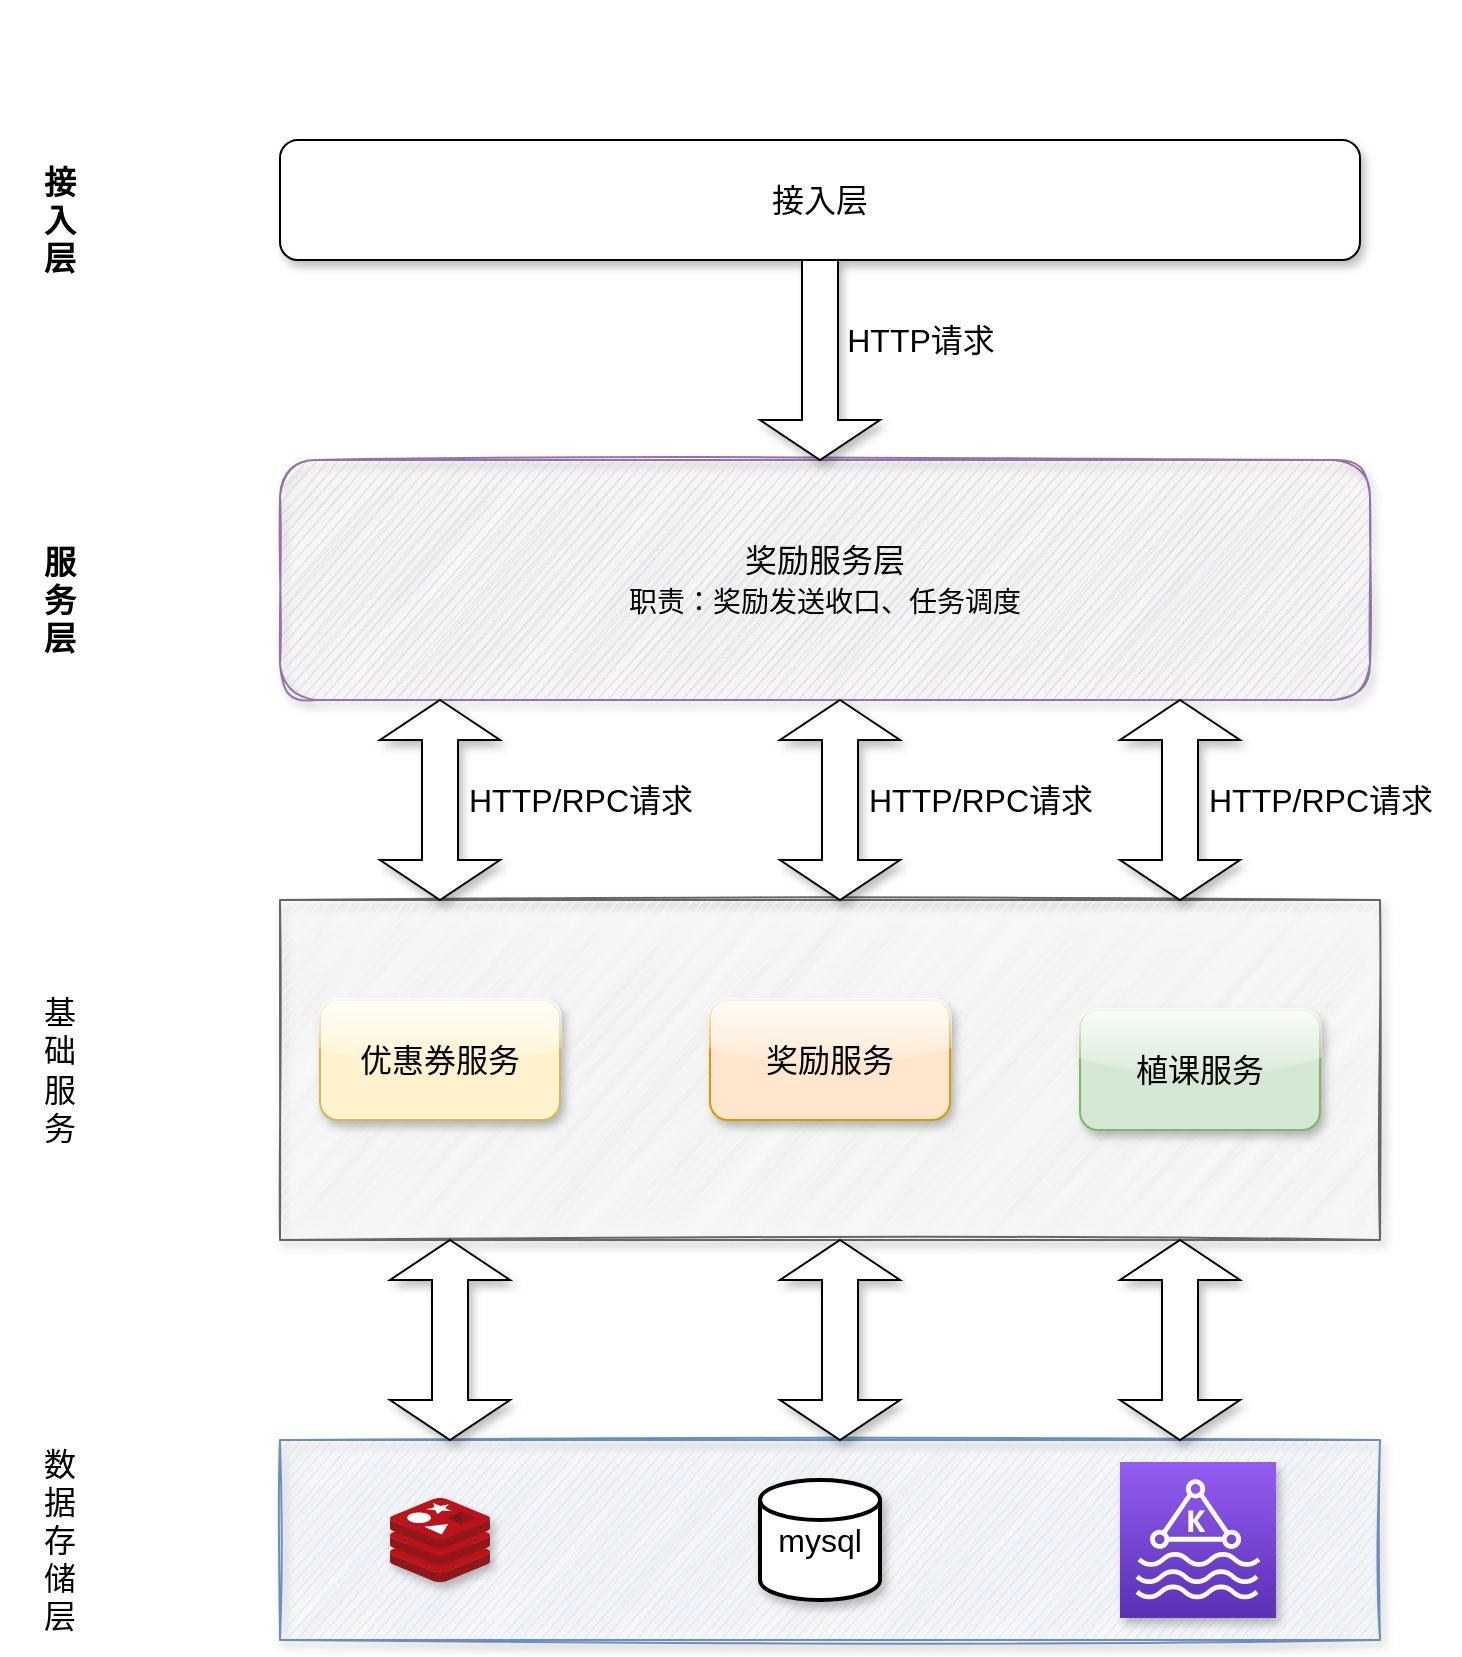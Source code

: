 <mxfile version="20.0.4" type="github">
  <diagram id="yo5G9XUVhXhmjOZbkS3K" name="Page-1">
    <mxGraphModel dx="1298" dy="795" grid="1" gridSize="10" guides="1" tooltips="1" connect="1" arrows="1" fold="1" page="1" pageScale="1" pageWidth="850" pageHeight="1100" math="0" shadow="0">
      <root>
        <mxCell id="0" />
        <mxCell id="1" parent="0" />
        <mxCell id="wol5fg5I5ejQYX7XQ51q-13" value="&lt;font style=&quot;font-size: 16px;&quot;&gt;服&lt;br style=&quot;&quot;&gt;务&lt;br style=&quot;&quot;&gt;层&lt;/font&gt;" style="text;html=1;strokeColor=none;fillColor=none;align=center;verticalAlign=middle;whiteSpace=wrap;rounded=0;fontSize=14;fontStyle=1" vertex="1" parent="1">
          <mxGeometry x="50" y="410" width="60" height="180" as="geometry" />
        </mxCell>
        <mxCell id="wol5fg5I5ejQYX7XQ51q-19" value="&lt;font style=&quot;font-size: 16px;&quot;&gt;接&lt;br style=&quot;&quot;&gt;入&lt;br style=&quot;&quot;&gt;层&lt;/font&gt;" style="text;html=1;strokeColor=none;fillColor=none;align=center;verticalAlign=middle;whiteSpace=wrap;rounded=0;fontSize=14;fontStyle=1" vertex="1" parent="1">
          <mxGeometry x="50" y="200" width="60" height="220" as="geometry" />
        </mxCell>
        <mxCell id="wol5fg5I5ejQYX7XQ51q-20" value="&lt;font style=&quot;font-size: 16px;&quot;&gt;接入层&lt;/font&gt;" style="rounded=1;whiteSpace=wrap;html=1;flipH=0;flipV=1;shadow=1;glass=0;sketch=0;" vertex="1" parent="1">
          <mxGeometry x="190" y="270" width="540" height="60" as="geometry" />
        </mxCell>
        <mxCell id="wol5fg5I5ejQYX7XQ51q-24" value="奖励服务层 &lt;br&gt;&lt;font style=&quot;font-size: 14px;&quot;&gt;职责：奖励发送收口、任务调度&lt;/font&gt;" style="rounded=1;whiteSpace=wrap;html=1;shadow=1;glass=0;sketch=1;fontSize=16;fillColor=#e1d5e7;strokeColor=#9673a6;" vertex="1" parent="1">
          <mxGeometry x="190" y="430" width="545" height="120" as="geometry" />
        </mxCell>
        <mxCell id="wol5fg5I5ejQYX7XQ51q-29" value="数&lt;br&gt;据&lt;br&gt;存&lt;br&gt;储&lt;br&gt;层" style="text;html=1;strokeColor=none;fillColor=none;align=center;verticalAlign=middle;whiteSpace=wrap;rounded=0;shadow=1;glass=0;sketch=0;fontSize=16;" vertex="1" parent="1">
          <mxGeometry x="60" y="920" width="40" height="100" as="geometry" />
        </mxCell>
        <mxCell id="wol5fg5I5ejQYX7XQ51q-30" value="基&lt;br&gt;础&lt;br&gt;服&lt;br&gt;务" style="text;html=1;strokeColor=none;fillColor=none;align=center;verticalAlign=middle;whiteSpace=wrap;rounded=0;shadow=1;glass=0;sketch=0;fontSize=16;" vertex="1" parent="1">
          <mxGeometry x="55" y="675" width="50" height="120" as="geometry" />
        </mxCell>
        <mxCell id="wol5fg5I5ejQYX7XQ51q-31" value="" style="rounded=0;whiteSpace=wrap;html=1;shadow=1;glass=0;sketch=1;fontSize=16;fillColor=#dae8fc;strokeColor=#6c8ebf;" vertex="1" parent="1">
          <mxGeometry x="190" y="920" width="550" height="100" as="geometry" />
        </mxCell>
        <mxCell id="wol5fg5I5ejQYX7XQ51q-32" value="" style="sketch=0;points=[[0,0,0],[0.25,0,0],[0.5,0,0],[0.75,0,0],[1,0,0],[0,1,0],[0.25,1,0],[0.5,1,0],[0.75,1,0],[1,1,0],[0,0.25,0],[0,0.5,0],[0,0.75,0],[1,0.25,0],[1,0.5,0],[1,0.75,0]];outlineConnect=0;fontColor=#232F3E;gradientColor=#945DF2;gradientDirection=north;fillColor=#5A30B5;strokeColor=#ffffff;dashed=0;verticalLabelPosition=bottom;verticalAlign=top;align=center;html=1;fontSize=12;fontStyle=0;aspect=fixed;shape=mxgraph.aws4.resourceIcon;resIcon=mxgraph.aws4.managed_streaming_for_kafka;rounded=0;shadow=1;glass=0;" vertex="1" parent="1">
          <mxGeometry x="610" y="931" width="78" height="78" as="geometry" />
        </mxCell>
        <mxCell id="wol5fg5I5ejQYX7XQ51q-33" value="" style="sketch=0;aspect=fixed;html=1;points=[];align=center;image;fontSize=12;image=img/lib/mscae/Cache_Redis_Product.svg;rounded=0;shadow=1;glass=0;" vertex="1" parent="1">
          <mxGeometry x="245" y="949" width="50" height="42" as="geometry" />
        </mxCell>
        <mxCell id="wol5fg5I5ejQYX7XQ51q-34" value="mysql" style="strokeWidth=2;html=1;shape=mxgraph.flowchart.database;whiteSpace=wrap;rounded=0;shadow=1;glass=0;sketch=0;fontSize=16;" vertex="1" parent="1">
          <mxGeometry x="430" y="940" width="60" height="60" as="geometry" />
        </mxCell>
        <mxCell id="wol5fg5I5ejQYX7XQ51q-36" value="" style="rounded=0;whiteSpace=wrap;html=1;shadow=1;glass=0;sketch=1;fontSize=16;fillColor=#f5f5f5;fontColor=#333333;strokeColor=#666666;" vertex="1" parent="1">
          <mxGeometry x="190" y="650" width="550" height="170" as="geometry" />
        </mxCell>
        <mxCell id="wol5fg5I5ejQYX7XQ51q-37" value="优惠券服务" style="rounded=1;whiteSpace=wrap;html=1;shadow=1;glass=1;sketch=0;fontSize=16;fillColor=#fff2cc;strokeColor=#d6b656;" vertex="1" parent="1">
          <mxGeometry x="210" y="700" width="120" height="60" as="geometry" />
        </mxCell>
        <mxCell id="wol5fg5I5ejQYX7XQ51q-38" value="奖励服务" style="rounded=1;whiteSpace=wrap;html=1;shadow=1;glass=1;sketch=0;fontSize=16;fillColor=#ffe6cc;strokeColor=#d79b00;" vertex="1" parent="1">
          <mxGeometry x="405" y="700" width="120" height="60" as="geometry" />
        </mxCell>
        <mxCell id="wol5fg5I5ejQYX7XQ51q-39" value="植课服务" style="rounded=1;whiteSpace=wrap;html=1;shadow=1;glass=1;sketch=0;fontSize=16;fillColor=#d5e8d4;strokeColor=#82b366;" vertex="1" parent="1">
          <mxGeometry x="590" y="705" width="120" height="60" as="geometry" />
        </mxCell>
        <mxCell id="wol5fg5I5ejQYX7XQ51q-40" value="" style="shape=singleArrow;direction=south;whiteSpace=wrap;html=1;rounded=0;shadow=1;glass=0;sketch=0;fontSize=16;" vertex="1" parent="1">
          <mxGeometry x="430" y="330" width="60" height="100" as="geometry" />
        </mxCell>
        <mxCell id="wol5fg5I5ejQYX7XQ51q-41" value="HTTP请求" style="text;html=1;align=center;verticalAlign=middle;resizable=0;points=[];autosize=1;strokeColor=none;fillColor=none;fontSize=16;" vertex="1" parent="1">
          <mxGeometry x="460" y="355" width="100" height="30" as="geometry" />
        </mxCell>
        <mxCell id="wol5fg5I5ejQYX7XQ51q-43" value="" style="shape=doubleArrow;direction=south;whiteSpace=wrap;html=1;rounded=0;shadow=1;glass=0;sketch=0;fontSize=16;" vertex="1" parent="1">
          <mxGeometry x="240" y="550" width="60" height="100" as="geometry" />
        </mxCell>
        <mxCell id="wol5fg5I5ejQYX7XQ51q-44" value="" style="shape=doubleArrow;direction=south;whiteSpace=wrap;html=1;rounded=0;shadow=1;glass=0;sketch=0;fontSize=16;" vertex="1" parent="1">
          <mxGeometry x="440" y="550" width="60" height="100" as="geometry" />
        </mxCell>
        <mxCell id="wol5fg5I5ejQYX7XQ51q-45" value="" style="shape=doubleArrow;direction=south;whiteSpace=wrap;html=1;rounded=0;shadow=1;glass=0;sketch=0;fontSize=16;" vertex="1" parent="1">
          <mxGeometry x="610" y="550" width="60" height="100" as="geometry" />
        </mxCell>
        <mxCell id="wol5fg5I5ejQYX7XQ51q-46" value="HTTP/RPC请求" style="text;html=1;align=center;verticalAlign=middle;resizable=0;points=[];autosize=1;strokeColor=none;fillColor=none;fontSize=16;" vertex="1" parent="1">
          <mxGeometry x="270" y="585" width="140" height="30" as="geometry" />
        </mxCell>
        <mxCell id="wol5fg5I5ejQYX7XQ51q-47" value="HTTP/RPC请求" style="text;html=1;align=center;verticalAlign=middle;resizable=0;points=[];autosize=1;strokeColor=none;fillColor=none;fontSize=16;" vertex="1" parent="1">
          <mxGeometry x="470" y="585" width="140" height="30" as="geometry" />
        </mxCell>
        <mxCell id="wol5fg5I5ejQYX7XQ51q-48" value="HTTP/RPC请求" style="text;html=1;align=center;verticalAlign=middle;resizable=0;points=[];autosize=1;strokeColor=none;fillColor=none;fontSize=16;" vertex="1" parent="1">
          <mxGeometry x="640" y="585" width="140" height="30" as="geometry" />
        </mxCell>
        <mxCell id="wol5fg5I5ejQYX7XQ51q-49" style="edgeStyle=orthogonalEdgeStyle;rounded=0;orthogonalLoop=1;jettySize=auto;html=1;exitX=0.5;exitY=1;exitDx=0;exitDy=0;fontSize=16;" edge="1" parent="1" source="wol5fg5I5ejQYX7XQ51q-36" target="wol5fg5I5ejQYX7XQ51q-36">
          <mxGeometry relative="1" as="geometry" />
        </mxCell>
        <mxCell id="wol5fg5I5ejQYX7XQ51q-52" value="" style="shape=doubleArrow;direction=south;whiteSpace=wrap;html=1;rounded=0;shadow=1;glass=0;sketch=0;fontSize=16;" vertex="1" parent="1">
          <mxGeometry x="245" y="820" width="60" height="100" as="geometry" />
        </mxCell>
        <mxCell id="wol5fg5I5ejQYX7XQ51q-53" value="" style="shape=doubleArrow;direction=south;whiteSpace=wrap;html=1;rounded=0;shadow=1;glass=0;sketch=0;fontSize=16;" vertex="1" parent="1">
          <mxGeometry x="440" y="820" width="60" height="100" as="geometry" />
        </mxCell>
        <mxCell id="wol5fg5I5ejQYX7XQ51q-54" value="" style="shape=doubleArrow;direction=south;whiteSpace=wrap;html=1;rounded=0;shadow=1;glass=0;sketch=0;fontSize=16;" vertex="1" parent="1">
          <mxGeometry x="610" y="820" width="60" height="100" as="geometry" />
        </mxCell>
      </root>
    </mxGraphModel>
  </diagram>
</mxfile>
